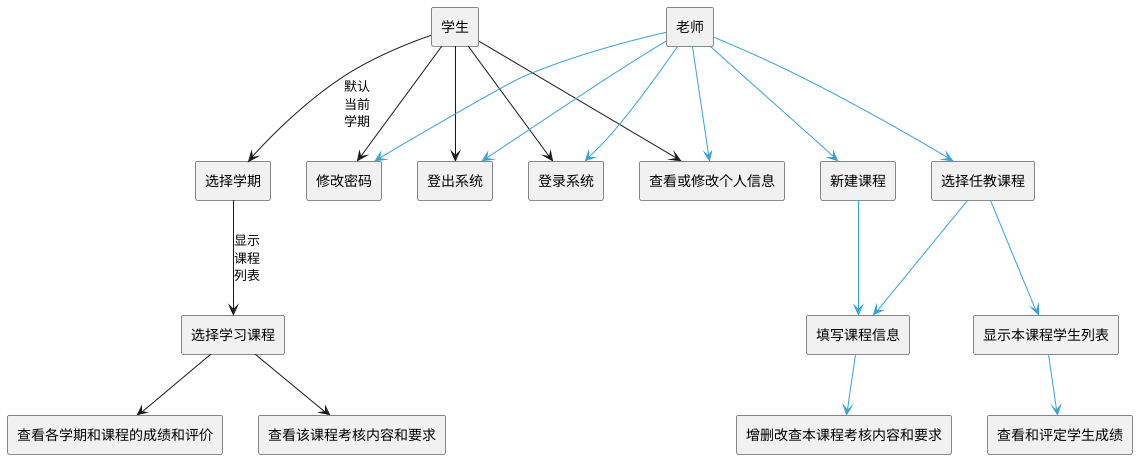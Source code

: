 @startuml




rectangle "学生"
rectangle "老师"
rectangle "查看或修改个人信息"
rectangle "修改密码"
rectangle "登出系统"
rectangle "登录系统"


rectangle "选择学期"
rectangle "选择学习课程"
rectangle "查看各学期和课程的成绩和评价" as r1
rectangle "查看该课程考核内容和要求"
学生 -down-> 登出系统
学生 -down-> 登录系统
学生 -down-> 查看或修改个人信息
学生 -down-> 修改密码
学生 -down-> 选择学期 : 默认\n当前\n学期
选择学期 -down-> 选择学习课程 : 显示\n课程\n列表
选择学习课程 -down-> r1
选择学习课程 -down-> 查看该课程考核内容和要求




rectangle "选择任教课程"
rectangle "新建课程"
rectangle "显示本课程学生列表"

rectangle "填写课程信息"
rectangle "增删改查本课程考核内容和要求"
rectangle "查看和评定学生成绩" as r2

老师 -[#33a3dc]down-> 登出系统
老师 -[#33a3dc]down-> 登录系统
老师 -[#33a3dc]down-> 查看或修改个人信息
老师 -[#33a3dc]down-> 修改密码
老师 -[#33a3dc]down-> 选择任教课程
老师 -[#33a3dc]down-> 新建课程
选择任教课程 -[#33a3dc]down-> 显示本课程学生列表
选择任教课程 -[#33a3dc]down-> 填写课程信息
新建课程 -[#33a3dc]down-> 填写课程信息
显示本课程学生列表 -[#33a3dc]down-> r2
填写课程信息 -[#33a3dc]down-> 增删改查本课程考核内容和要求
@enduml